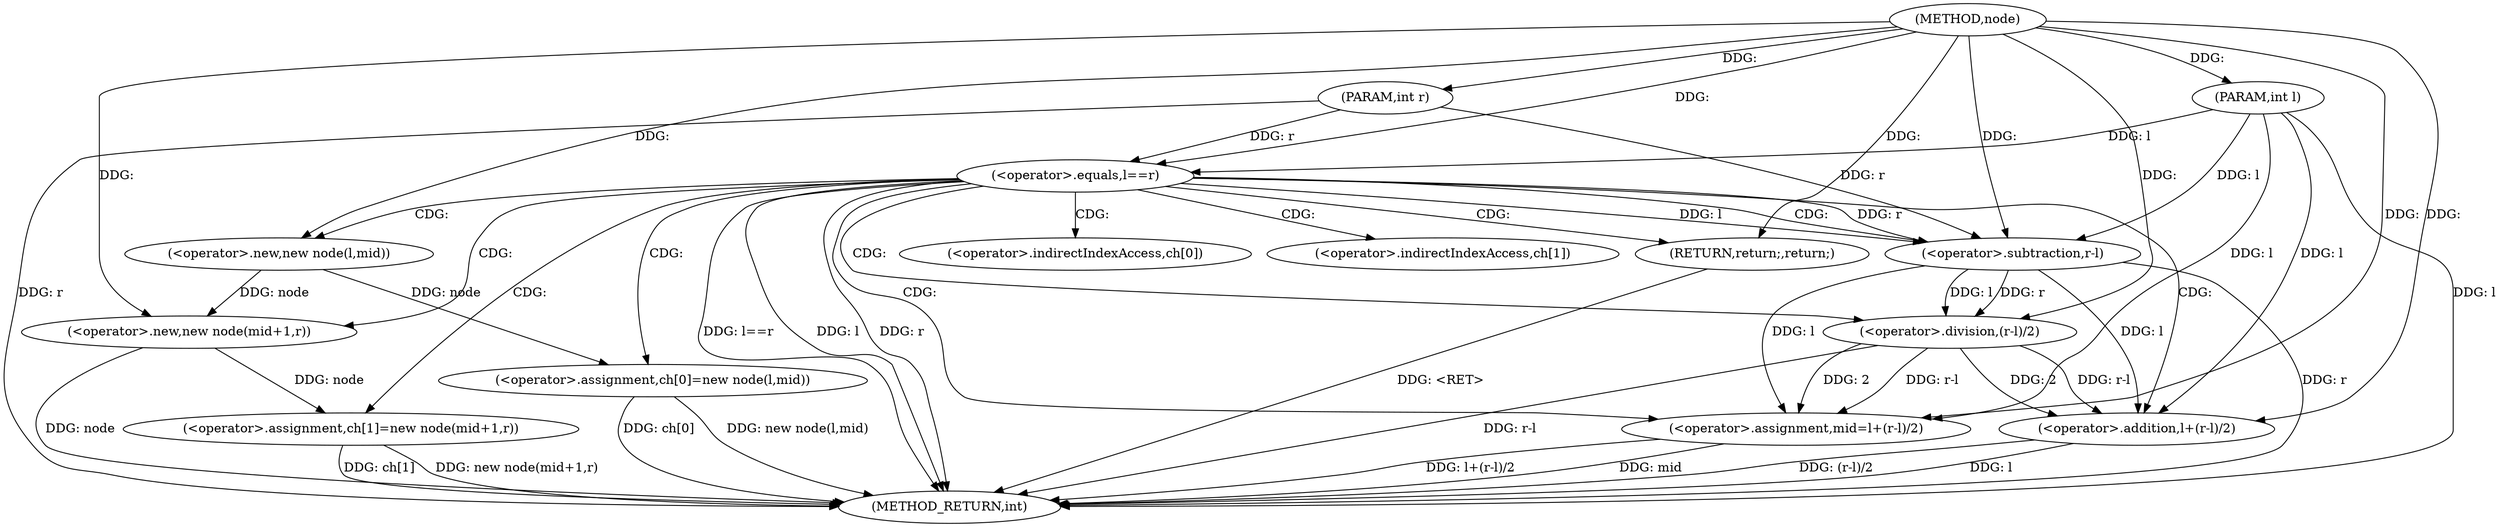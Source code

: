 digraph "node" {  
"1000526" [label = "(METHOD,node)" ]
"1000557" [label = "(METHOD_RETURN,int)" ]
"1000527" [label = "(PARAM,int l)" ]
"1000528" [label = "(PARAM,int r)" ]
"1000536" [label = "(<operator>.assignment,mid=l+(r-l)/2)" ]
"1000545" [label = "(<operator>.assignment,ch[0]=new node(l,mid))" ]
"1000551" [label = "(<operator>.assignment,ch[1]=new node(mid+1,r))" ]
"1000531" [label = "(<operator>.equals,l==r)" ]
"1000534" [label = "(RETURN,return;,return;)" ]
"1000538" [label = "(<operator>.addition,l+(r-l)/2)" ]
"1000549" [label = "(<operator>.new,new node(l,mid))" ]
"1000555" [label = "(<operator>.new,new node(mid+1,r))" ]
"1000540" [label = "(<operator>.division,(r-l)/2)" ]
"1000541" [label = "(<operator>.subtraction,r-l)" ]
"1000546" [label = "(<operator>.indirectIndexAccess,ch[0])" ]
"1000552" [label = "(<operator>.indirectIndexAccess,ch[1])" ]
  "1000527" -> "1000557"  [ label = "DDG: l"] 
  "1000528" -> "1000557"  [ label = "DDG: r"] 
  "1000531" -> "1000557"  [ label = "DDG: l"] 
  "1000531" -> "1000557"  [ label = "DDG: r"] 
  "1000531" -> "1000557"  [ label = "DDG: l==r"] 
  "1000536" -> "1000557"  [ label = "DDG: mid"] 
  "1000538" -> "1000557"  [ label = "DDG: l"] 
  "1000541" -> "1000557"  [ label = "DDG: r"] 
  "1000540" -> "1000557"  [ label = "DDG: r-l"] 
  "1000538" -> "1000557"  [ label = "DDG: (r-l)/2"] 
  "1000536" -> "1000557"  [ label = "DDG: l+(r-l)/2"] 
  "1000545" -> "1000557"  [ label = "DDG: ch[0]"] 
  "1000545" -> "1000557"  [ label = "DDG: new node(l,mid)"] 
  "1000551" -> "1000557"  [ label = "DDG: ch[1]"] 
  "1000555" -> "1000557"  [ label = "DDG: node"] 
  "1000551" -> "1000557"  [ label = "DDG: new node(mid+1,r)"] 
  "1000534" -> "1000557"  [ label = "DDG: <RET>"] 
  "1000526" -> "1000527"  [ label = "DDG: "] 
  "1000526" -> "1000528"  [ label = "DDG: "] 
  "1000540" -> "1000536"  [ label = "DDG: 2"] 
  "1000540" -> "1000536"  [ label = "DDG: r-l"] 
  "1000541" -> "1000536"  [ label = "DDG: l"] 
  "1000527" -> "1000536"  [ label = "DDG: l"] 
  "1000526" -> "1000536"  [ label = "DDG: "] 
  "1000549" -> "1000545"  [ label = "DDG: node"] 
  "1000555" -> "1000551"  [ label = "DDG: node"] 
  "1000526" -> "1000534"  [ label = "DDG: "] 
  "1000527" -> "1000531"  [ label = "DDG: l"] 
  "1000526" -> "1000531"  [ label = "DDG: "] 
  "1000528" -> "1000531"  [ label = "DDG: r"] 
  "1000541" -> "1000538"  [ label = "DDG: l"] 
  "1000527" -> "1000538"  [ label = "DDG: l"] 
  "1000526" -> "1000538"  [ label = "DDG: "] 
  "1000540" -> "1000538"  [ label = "DDG: 2"] 
  "1000540" -> "1000538"  [ label = "DDG: r-l"] 
  "1000526" -> "1000549"  [ label = "DDG: "] 
  "1000549" -> "1000555"  [ label = "DDG: node"] 
  "1000526" -> "1000555"  [ label = "DDG: "] 
  "1000541" -> "1000540"  [ label = "DDG: l"] 
  "1000541" -> "1000540"  [ label = "DDG: r"] 
  "1000526" -> "1000540"  [ label = "DDG: "] 
  "1000531" -> "1000541"  [ label = "DDG: r"] 
  "1000528" -> "1000541"  [ label = "DDG: r"] 
  "1000526" -> "1000541"  [ label = "DDG: "] 
  "1000531" -> "1000541"  [ label = "DDG: l"] 
  "1000527" -> "1000541"  [ label = "DDG: l"] 
  "1000531" -> "1000545"  [ label = "CDG: "] 
  "1000531" -> "1000540"  [ label = "CDG: "] 
  "1000531" -> "1000541"  [ label = "CDG: "] 
  "1000531" -> "1000546"  [ label = "CDG: "] 
  "1000531" -> "1000555"  [ label = "CDG: "] 
  "1000531" -> "1000551"  [ label = "CDG: "] 
  "1000531" -> "1000549"  [ label = "CDG: "] 
  "1000531" -> "1000536"  [ label = "CDG: "] 
  "1000531" -> "1000552"  [ label = "CDG: "] 
  "1000531" -> "1000534"  [ label = "CDG: "] 
  "1000531" -> "1000538"  [ label = "CDG: "] 
}
